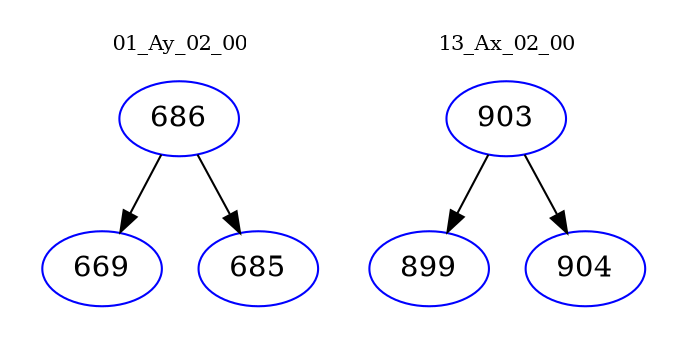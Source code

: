 digraph{
subgraph cluster_0 {
color = white
label = "01_Ay_02_00";
fontsize=10;
T0_686 [label="686", color="blue"]
T0_686 -> T0_669 [color="black"]
T0_669 [label="669", color="blue"]
T0_686 -> T0_685 [color="black"]
T0_685 [label="685", color="blue"]
}
subgraph cluster_1 {
color = white
label = "13_Ax_02_00";
fontsize=10;
T1_903 [label="903", color="blue"]
T1_903 -> T1_899 [color="black"]
T1_899 [label="899", color="blue"]
T1_903 -> T1_904 [color="black"]
T1_904 [label="904", color="blue"]
}
}

